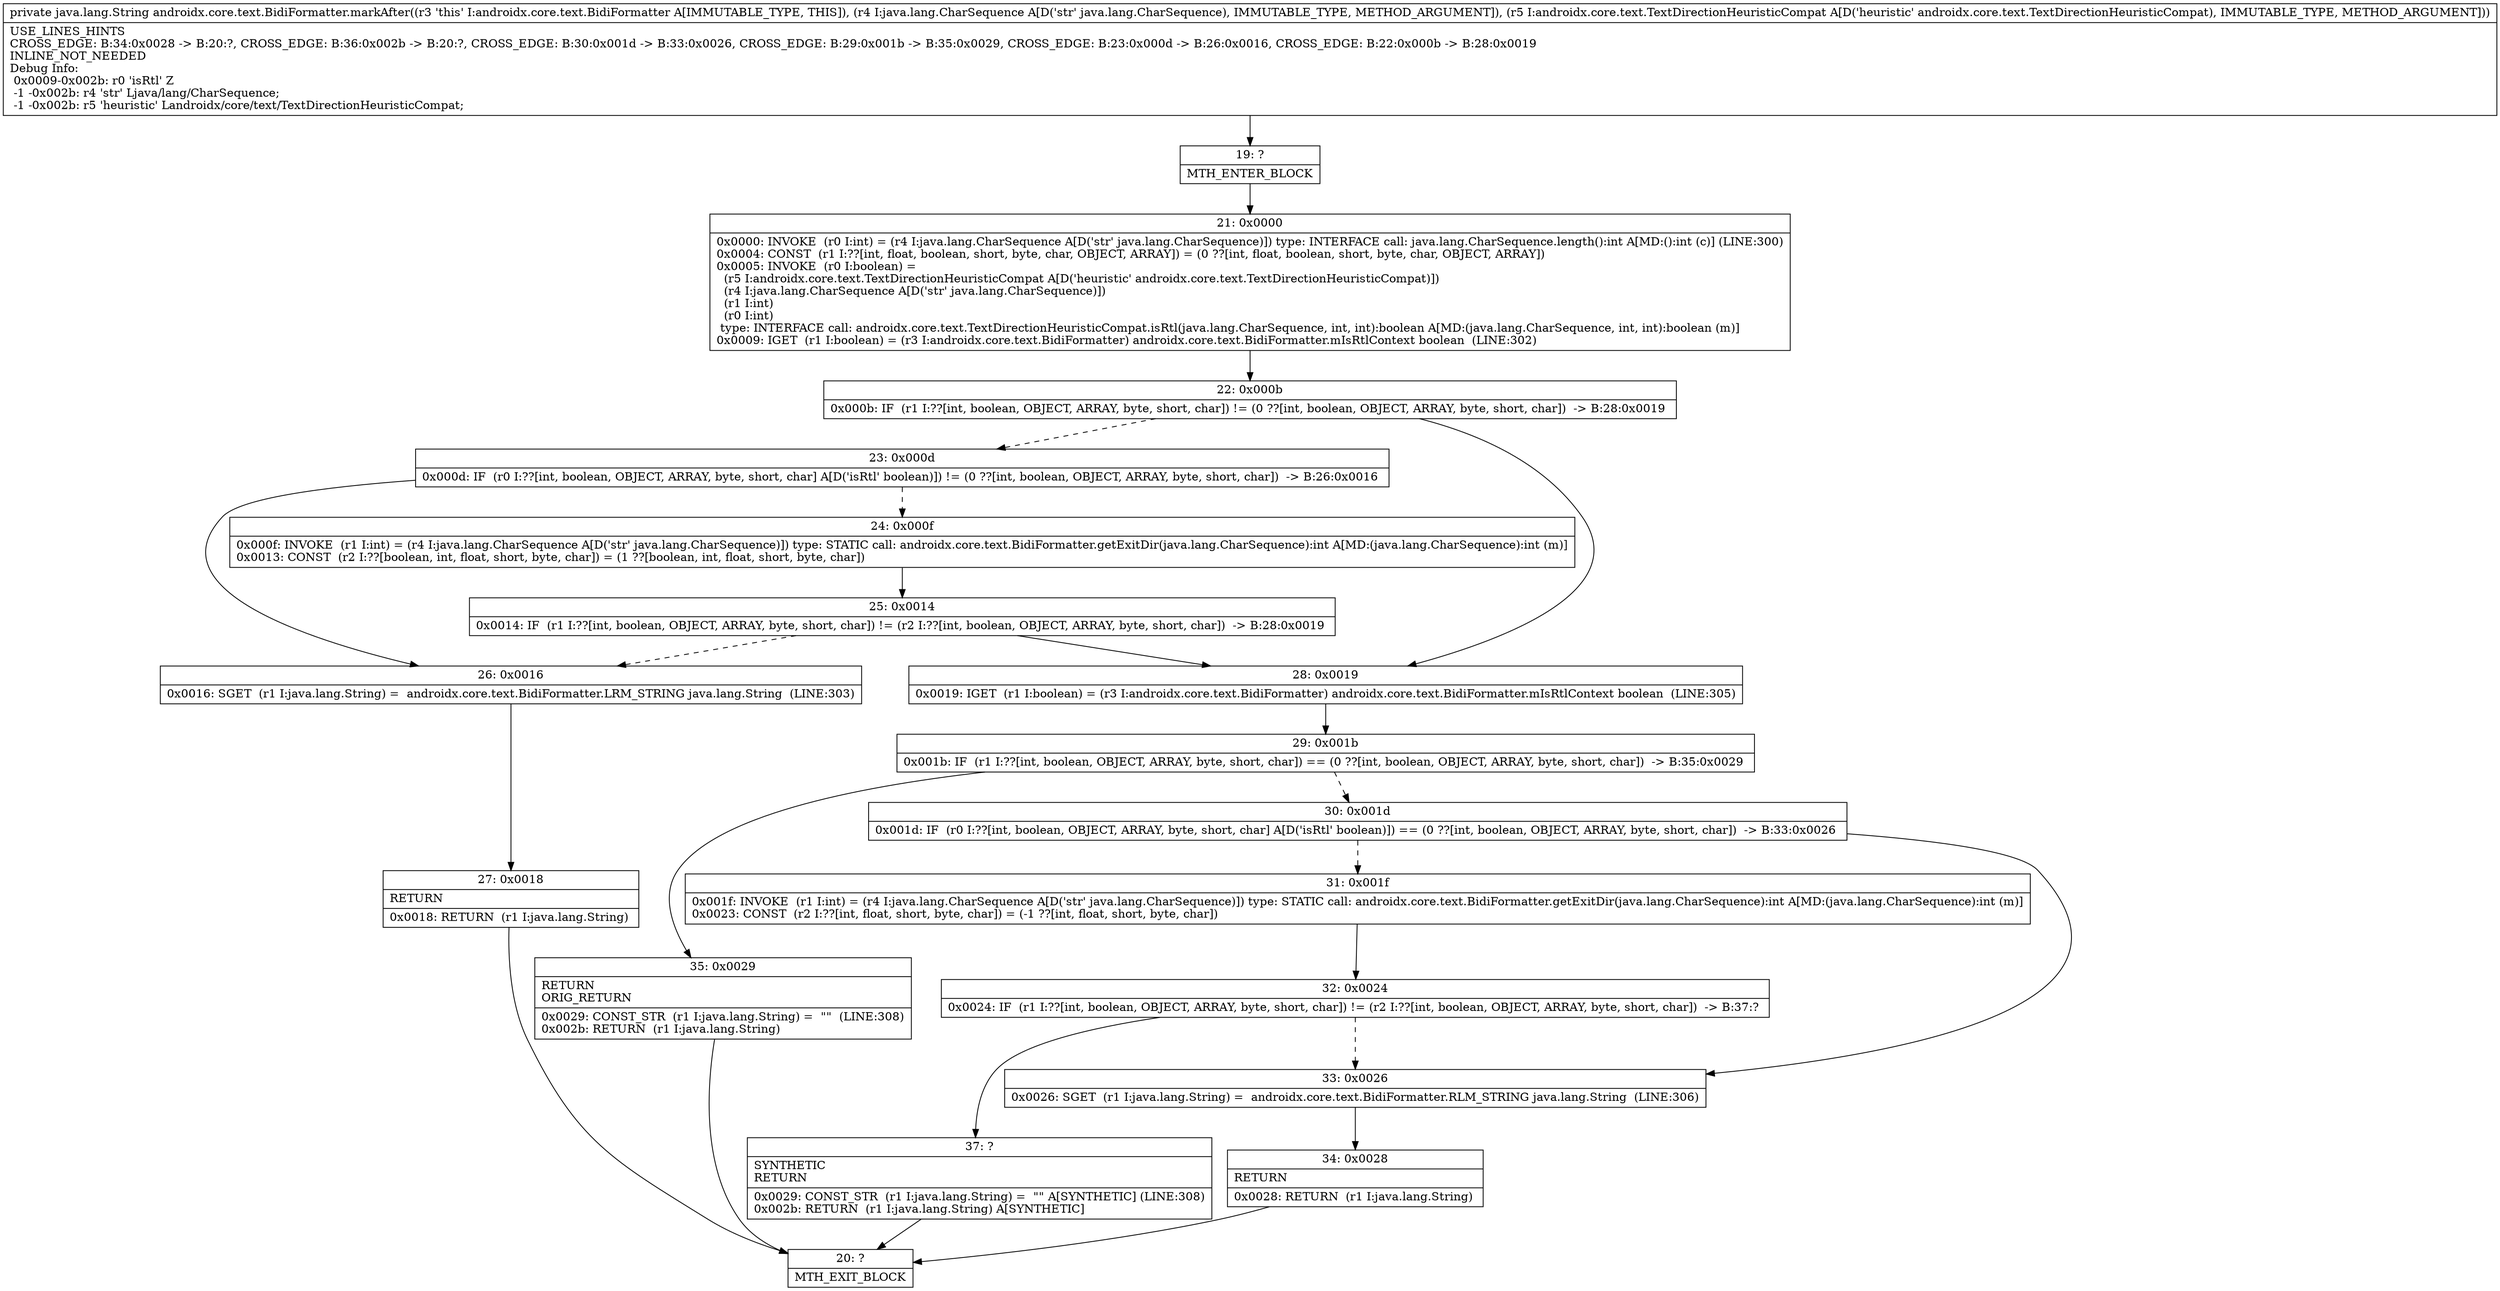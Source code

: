 digraph "CFG forandroidx.core.text.BidiFormatter.markAfter(Ljava\/lang\/CharSequence;Landroidx\/core\/text\/TextDirectionHeuristicCompat;)Ljava\/lang\/String;" {
Node_19 [shape=record,label="{19\:\ ?|MTH_ENTER_BLOCK\l}"];
Node_21 [shape=record,label="{21\:\ 0x0000|0x0000: INVOKE  (r0 I:int) = (r4 I:java.lang.CharSequence A[D('str' java.lang.CharSequence)]) type: INTERFACE call: java.lang.CharSequence.length():int A[MD:():int (c)] (LINE:300)\l0x0004: CONST  (r1 I:??[int, float, boolean, short, byte, char, OBJECT, ARRAY]) = (0 ??[int, float, boolean, short, byte, char, OBJECT, ARRAY]) \l0x0005: INVOKE  (r0 I:boolean) = \l  (r5 I:androidx.core.text.TextDirectionHeuristicCompat A[D('heuristic' androidx.core.text.TextDirectionHeuristicCompat)])\l  (r4 I:java.lang.CharSequence A[D('str' java.lang.CharSequence)])\l  (r1 I:int)\l  (r0 I:int)\l type: INTERFACE call: androidx.core.text.TextDirectionHeuristicCompat.isRtl(java.lang.CharSequence, int, int):boolean A[MD:(java.lang.CharSequence, int, int):boolean (m)]\l0x0009: IGET  (r1 I:boolean) = (r3 I:androidx.core.text.BidiFormatter) androidx.core.text.BidiFormatter.mIsRtlContext boolean  (LINE:302)\l}"];
Node_22 [shape=record,label="{22\:\ 0x000b|0x000b: IF  (r1 I:??[int, boolean, OBJECT, ARRAY, byte, short, char]) != (0 ??[int, boolean, OBJECT, ARRAY, byte, short, char])  \-\> B:28:0x0019 \l}"];
Node_23 [shape=record,label="{23\:\ 0x000d|0x000d: IF  (r0 I:??[int, boolean, OBJECT, ARRAY, byte, short, char] A[D('isRtl' boolean)]) != (0 ??[int, boolean, OBJECT, ARRAY, byte, short, char])  \-\> B:26:0x0016 \l}"];
Node_24 [shape=record,label="{24\:\ 0x000f|0x000f: INVOKE  (r1 I:int) = (r4 I:java.lang.CharSequence A[D('str' java.lang.CharSequence)]) type: STATIC call: androidx.core.text.BidiFormatter.getExitDir(java.lang.CharSequence):int A[MD:(java.lang.CharSequence):int (m)]\l0x0013: CONST  (r2 I:??[boolean, int, float, short, byte, char]) = (1 ??[boolean, int, float, short, byte, char]) \l}"];
Node_25 [shape=record,label="{25\:\ 0x0014|0x0014: IF  (r1 I:??[int, boolean, OBJECT, ARRAY, byte, short, char]) != (r2 I:??[int, boolean, OBJECT, ARRAY, byte, short, char])  \-\> B:28:0x0019 \l}"];
Node_26 [shape=record,label="{26\:\ 0x0016|0x0016: SGET  (r1 I:java.lang.String) =  androidx.core.text.BidiFormatter.LRM_STRING java.lang.String  (LINE:303)\l}"];
Node_27 [shape=record,label="{27\:\ 0x0018|RETURN\l|0x0018: RETURN  (r1 I:java.lang.String) \l}"];
Node_20 [shape=record,label="{20\:\ ?|MTH_EXIT_BLOCK\l}"];
Node_28 [shape=record,label="{28\:\ 0x0019|0x0019: IGET  (r1 I:boolean) = (r3 I:androidx.core.text.BidiFormatter) androidx.core.text.BidiFormatter.mIsRtlContext boolean  (LINE:305)\l}"];
Node_29 [shape=record,label="{29\:\ 0x001b|0x001b: IF  (r1 I:??[int, boolean, OBJECT, ARRAY, byte, short, char]) == (0 ??[int, boolean, OBJECT, ARRAY, byte, short, char])  \-\> B:35:0x0029 \l}"];
Node_30 [shape=record,label="{30\:\ 0x001d|0x001d: IF  (r0 I:??[int, boolean, OBJECT, ARRAY, byte, short, char] A[D('isRtl' boolean)]) == (0 ??[int, boolean, OBJECT, ARRAY, byte, short, char])  \-\> B:33:0x0026 \l}"];
Node_31 [shape=record,label="{31\:\ 0x001f|0x001f: INVOKE  (r1 I:int) = (r4 I:java.lang.CharSequence A[D('str' java.lang.CharSequence)]) type: STATIC call: androidx.core.text.BidiFormatter.getExitDir(java.lang.CharSequence):int A[MD:(java.lang.CharSequence):int (m)]\l0x0023: CONST  (r2 I:??[int, float, short, byte, char]) = (\-1 ??[int, float, short, byte, char]) \l}"];
Node_32 [shape=record,label="{32\:\ 0x0024|0x0024: IF  (r1 I:??[int, boolean, OBJECT, ARRAY, byte, short, char]) != (r2 I:??[int, boolean, OBJECT, ARRAY, byte, short, char])  \-\> B:37:? \l}"];
Node_37 [shape=record,label="{37\:\ ?|SYNTHETIC\lRETURN\l|0x0029: CONST_STR  (r1 I:java.lang.String) =  \"\" A[SYNTHETIC] (LINE:308)\l0x002b: RETURN  (r1 I:java.lang.String) A[SYNTHETIC]\l}"];
Node_33 [shape=record,label="{33\:\ 0x0026|0x0026: SGET  (r1 I:java.lang.String) =  androidx.core.text.BidiFormatter.RLM_STRING java.lang.String  (LINE:306)\l}"];
Node_34 [shape=record,label="{34\:\ 0x0028|RETURN\l|0x0028: RETURN  (r1 I:java.lang.String) \l}"];
Node_35 [shape=record,label="{35\:\ 0x0029|RETURN\lORIG_RETURN\l|0x0029: CONST_STR  (r1 I:java.lang.String) =  \"\"  (LINE:308)\l0x002b: RETURN  (r1 I:java.lang.String) \l}"];
MethodNode[shape=record,label="{private java.lang.String androidx.core.text.BidiFormatter.markAfter((r3 'this' I:androidx.core.text.BidiFormatter A[IMMUTABLE_TYPE, THIS]), (r4 I:java.lang.CharSequence A[D('str' java.lang.CharSequence), IMMUTABLE_TYPE, METHOD_ARGUMENT]), (r5 I:androidx.core.text.TextDirectionHeuristicCompat A[D('heuristic' androidx.core.text.TextDirectionHeuristicCompat), IMMUTABLE_TYPE, METHOD_ARGUMENT]))  | USE_LINES_HINTS\lCROSS_EDGE: B:34:0x0028 \-\> B:20:?, CROSS_EDGE: B:36:0x002b \-\> B:20:?, CROSS_EDGE: B:30:0x001d \-\> B:33:0x0026, CROSS_EDGE: B:29:0x001b \-\> B:35:0x0029, CROSS_EDGE: B:23:0x000d \-\> B:26:0x0016, CROSS_EDGE: B:22:0x000b \-\> B:28:0x0019\lINLINE_NOT_NEEDED\lDebug Info:\l  0x0009\-0x002b: r0 'isRtl' Z\l  \-1 \-0x002b: r4 'str' Ljava\/lang\/CharSequence;\l  \-1 \-0x002b: r5 'heuristic' Landroidx\/core\/text\/TextDirectionHeuristicCompat;\l}"];
MethodNode -> Node_19;Node_19 -> Node_21;
Node_21 -> Node_22;
Node_22 -> Node_23[style=dashed];
Node_22 -> Node_28;
Node_23 -> Node_24[style=dashed];
Node_23 -> Node_26;
Node_24 -> Node_25;
Node_25 -> Node_26[style=dashed];
Node_25 -> Node_28;
Node_26 -> Node_27;
Node_27 -> Node_20;
Node_28 -> Node_29;
Node_29 -> Node_30[style=dashed];
Node_29 -> Node_35;
Node_30 -> Node_31[style=dashed];
Node_30 -> Node_33;
Node_31 -> Node_32;
Node_32 -> Node_33[style=dashed];
Node_32 -> Node_37;
Node_37 -> Node_20;
Node_33 -> Node_34;
Node_34 -> Node_20;
Node_35 -> Node_20;
}

